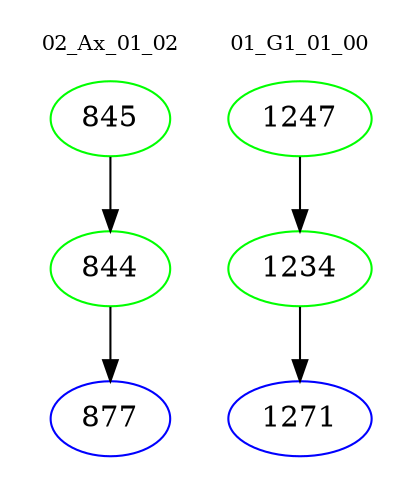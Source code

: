 digraph{
subgraph cluster_0 {
color = white
label = "02_Ax_01_02";
fontsize=10;
T0_845 [label="845", color="green"]
T0_845 -> T0_844 [color="black"]
T0_844 [label="844", color="green"]
T0_844 -> T0_877 [color="black"]
T0_877 [label="877", color="blue"]
}
subgraph cluster_1 {
color = white
label = "01_G1_01_00";
fontsize=10;
T1_1247 [label="1247", color="green"]
T1_1247 -> T1_1234 [color="black"]
T1_1234 [label="1234", color="green"]
T1_1234 -> T1_1271 [color="black"]
T1_1271 [label="1271", color="blue"]
}
}
